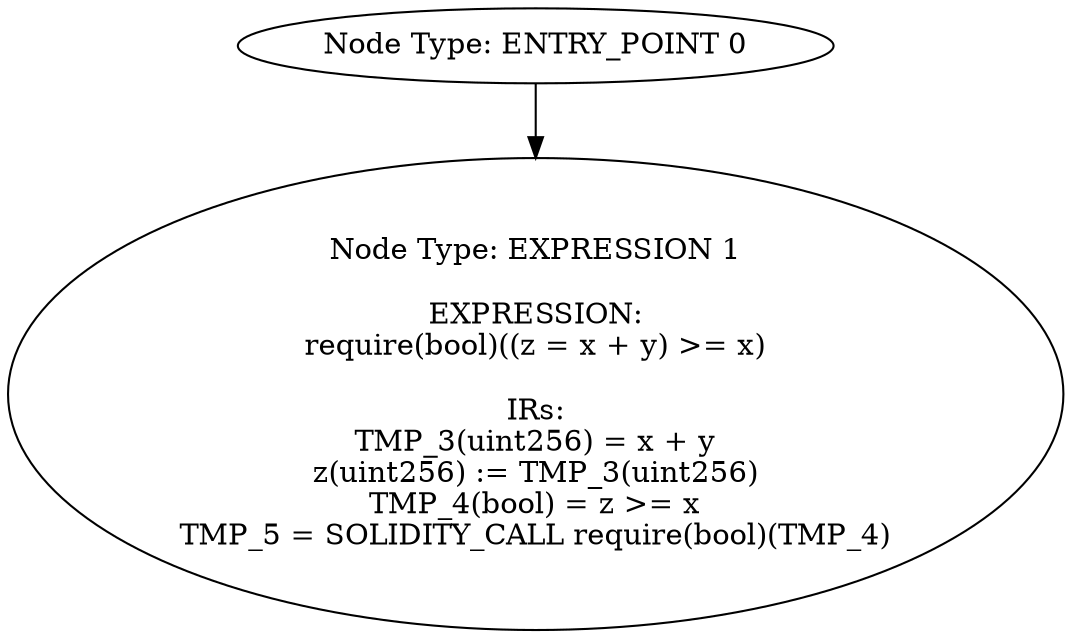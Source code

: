 digraph{
0[label="Node Type: ENTRY_POINT 0
"];
0->1;
1[label="Node Type: EXPRESSION 1

EXPRESSION:
require(bool)((z = x + y) >= x)

IRs:
TMP_3(uint256) = x + y
z(uint256) := TMP_3(uint256)
TMP_4(bool) = z >= x
TMP_5 = SOLIDITY_CALL require(bool)(TMP_4)"];
}
